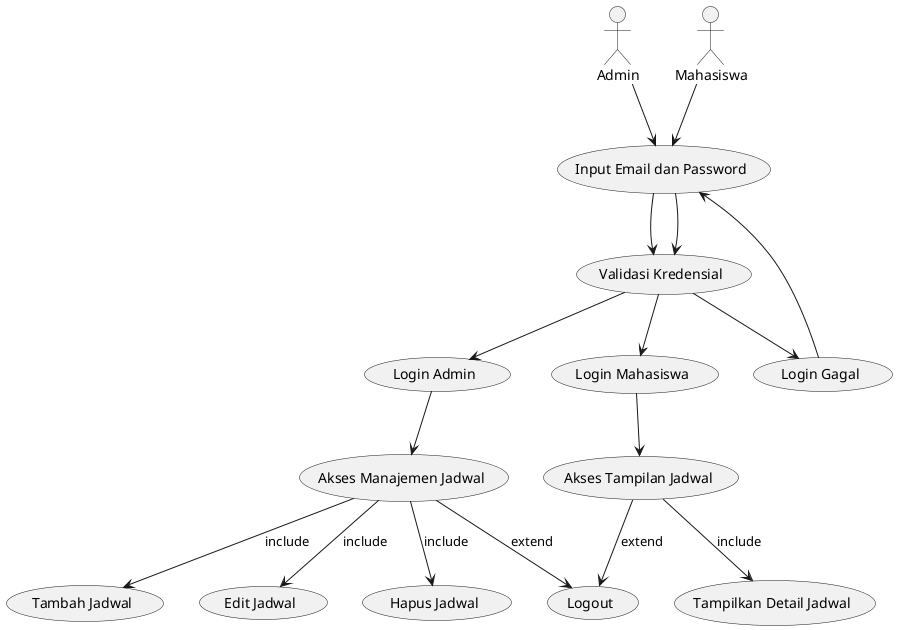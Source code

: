 @startuml
actor Admin 
actor Mahasiswa 
usecase "Login Admin" as UC1
usecase "Login Mahasiswa" as UC2
usecase "Input Email dan Password" as UC12
usecase "Login Gagal" as UC11
usecase "Validasi Kredensial" as UC10
usecase "Akses Manajemen Jadwal" as UC3
usecase "Tambah Jadwal" as UC4
usecase "Edit Jadwal" as UC5
usecase "Hapus Jadwal" as UC6
usecase "Akses Tampilan Jadwal" as UC7
usecase "Tampilkan Detail Jadwal" as UC8
usecase "Logout" as UC9

Admin --> UC12
Mahasiswa --> UC12
UC10 --> UC1
UC12 --> UC10
UC1 --> UC3
UC10 --> UC11
UC3--> UC4 : include
UC3 --> UC5 : include
UC3 --> UC6 : include

UC11 --> UC12
UC2 --> UC7
UC12 --> UC10
UC10 --> UC2
UC7 --> UC8 : include


UC3 --> UC9 : extend
UC7 --> UC9 : extend

@enduml